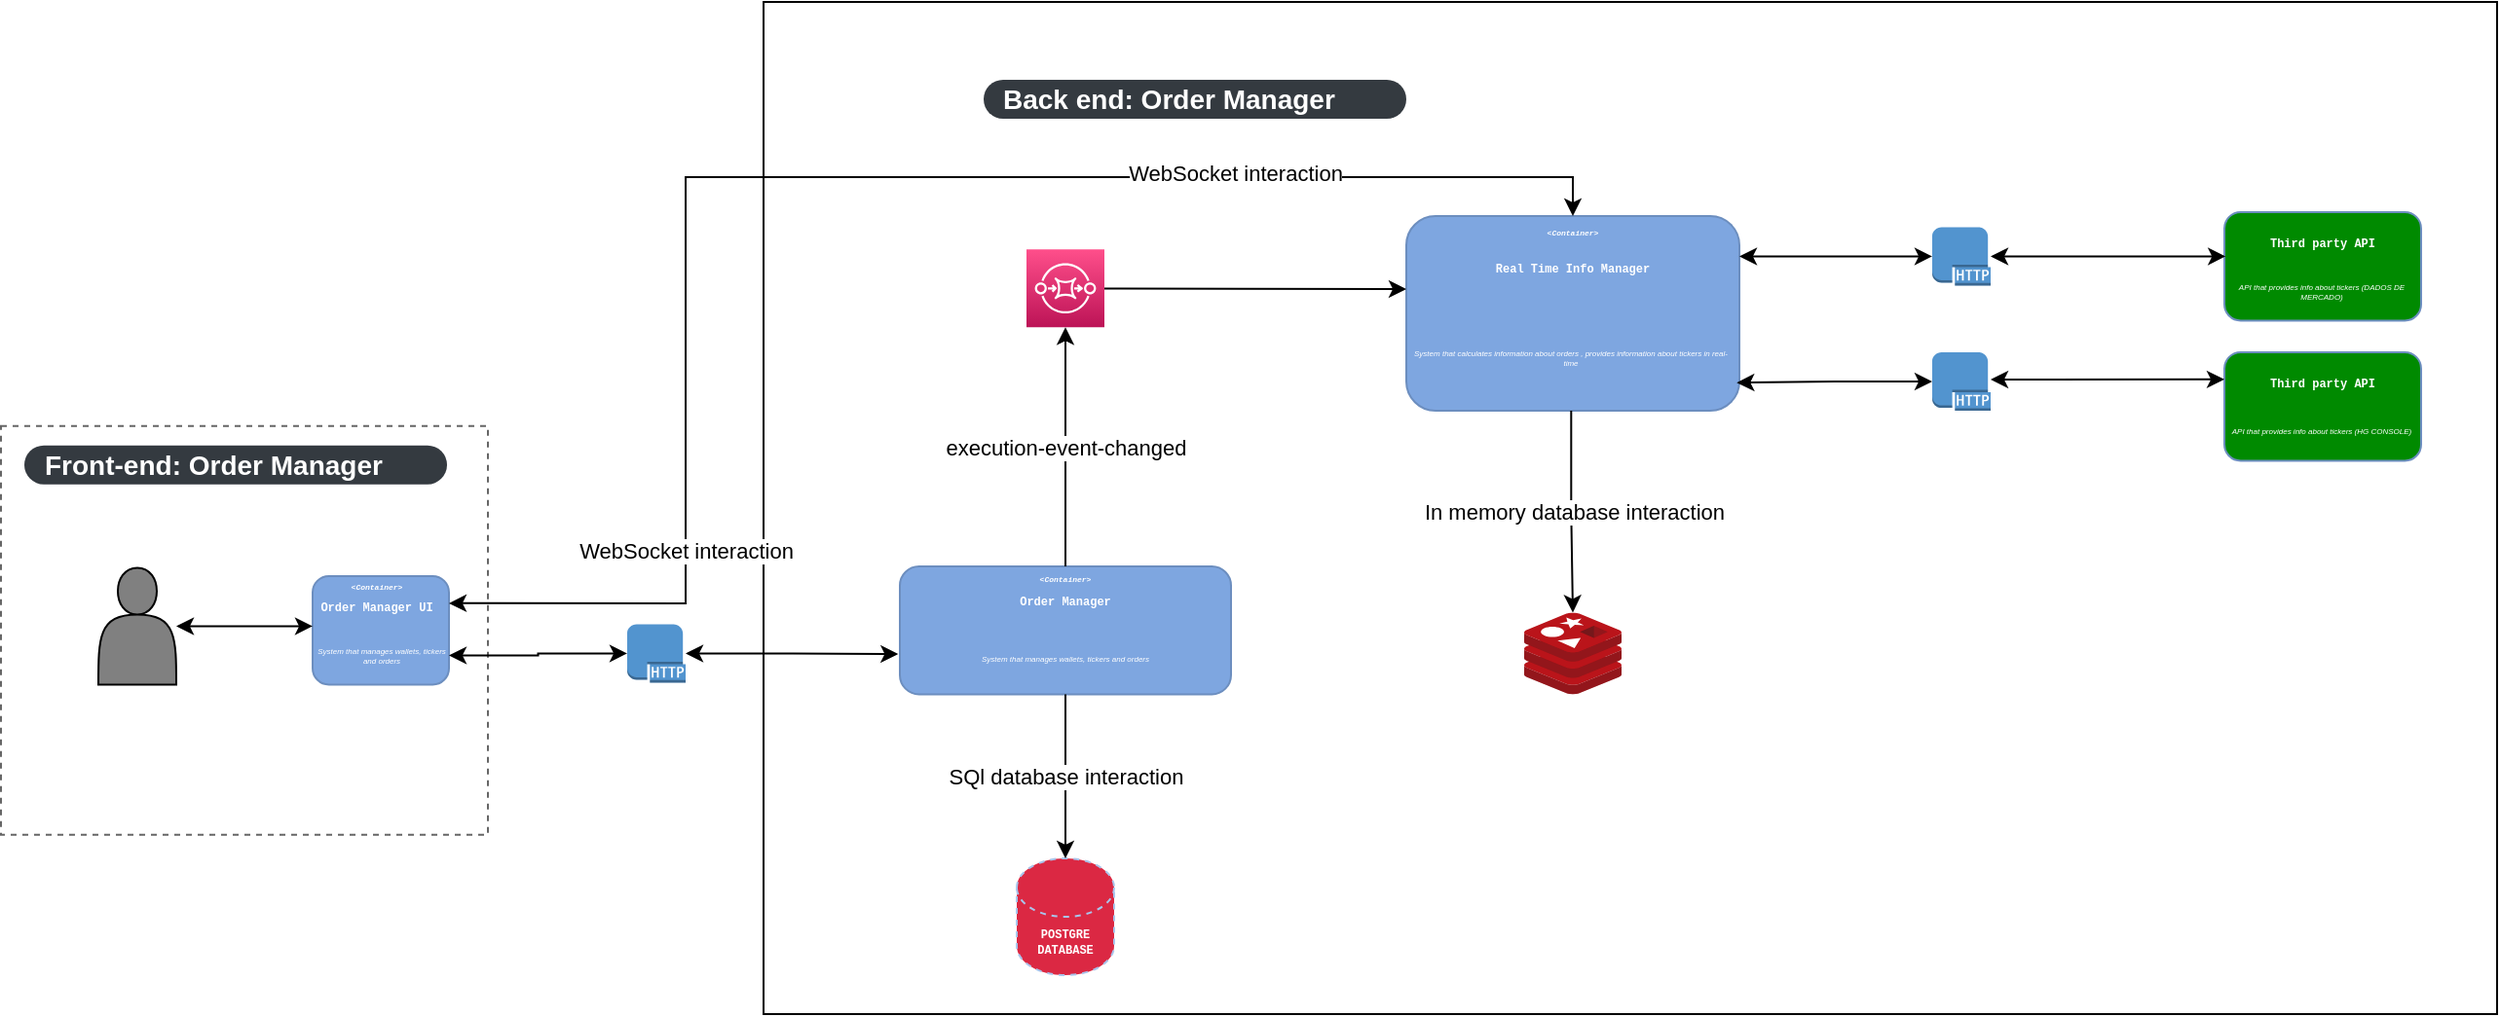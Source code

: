 <mxfile version="20.7.4" type="device"><diagram id="G8-z9XxRLCdR_GGqDWJ_" name="UML"><mxGraphModel dx="1728" dy="-444" grid="1" gridSize="10" guides="1" tooltips="1" connect="1" arrows="1" fold="1" page="1" pageScale="1" pageWidth="827" pageHeight="1169" math="0" shadow="0"><root><mxCell id="0"/><mxCell id="1" parent="0"/><mxCell id="R6V5apMmHm2lomPGDJpe-30" value="" style="rounded=0;whiteSpace=wrap;html=1;" vertex="1" parent="1"><mxGeometry x="680" y="1590" width="890" height="520" as="geometry"/></mxCell><mxCell id="QPstVVdOQ1XcHwnL6DTK-19" value="&lt;span style=&quot;font-size: 6px;&quot;&gt;&lt;b&gt;POSTGRE&lt;br&gt;DATABASE&lt;/b&gt;&lt;/span&gt;" style="shape=cylinder3;whiteSpace=wrap;html=1;boundedLbl=1;backgroundOutline=1;size=15;dashed=1;fontFamily=Courier New;fontSize=4;fontColor=#FFFFFF;fillColor=#DB2843;strokeColor=#A9C4EB;align=center;" parent="1" vertex="1"><mxGeometry x="810" y="2030" width="50" height="60" as="geometry"/></mxCell><mxCell id="QPstVVdOQ1XcHwnL6DTK-21" value="" style="group" parent="1" vertex="1" connectable="0"><mxGeometry x="1010" y="1700" width="171" height="100" as="geometry"/></mxCell><mxCell id="QPstVVdOQ1XcHwnL6DTK-22" value="" style="rounded=1;whiteSpace=wrap;html=1;fillColor=#7EA6E0;strokeColor=#6c8ebf;" parent="QPstVVdOQ1XcHwnL6DTK-21" vertex="1"><mxGeometry width="171" height="100.0" as="geometry"/></mxCell><mxCell id="QPstVVdOQ1XcHwnL6DTK-23" value="&lt;font size=&quot;1&quot; color=&quot;#ffffff&quot; face=&quot;Courier New&quot; style=&quot;&quot;&gt;&lt;b style=&quot;font-size: 6px;&quot;&gt;Real Time Info Manager&lt;/b&gt;&lt;/font&gt;" style="text;html=1;strokeColor=none;fillColor=none;align=center;verticalAlign=middle;whiteSpace=wrap;rounded=0;" parent="QPstVVdOQ1XcHwnL6DTK-21" vertex="1"><mxGeometry y="12.5" width="171" height="25.0" as="geometry"/></mxCell><mxCell id="QPstVVdOQ1XcHwnL6DTK-24" value="&lt;font size=&quot;1&quot; color=&quot;#ffffff&quot; face=&quot;Courier New&quot; style=&quot;&quot;&gt;&lt;b style=&quot;&quot;&gt;&lt;i style=&quot;font-size: 4px;&quot;&gt;&amp;lt;Container&amp;gt;&lt;/i&gt;&lt;/b&gt;&lt;/font&gt;" style="text;html=1;strokeColor=none;fillColor=none;align=center;verticalAlign=middle;whiteSpace=wrap;rounded=0;" parent="QPstVVdOQ1XcHwnL6DTK-21" vertex="1"><mxGeometry width="171" height="12.5" as="geometry"/></mxCell><mxCell id="QPstVVdOQ1XcHwnL6DTK-29" value="&lt;i&gt;System that calculates information about orders , provides information about tickers in real-time&lt;/i&gt;" style="text;html=1;strokeColor=none;fillColor=none;align=center;verticalAlign=middle;whiteSpace=wrap;rounded=0;dashed=1;fontFamily=Helvetica;fontSize=4;fontColor=#FFFFFF;" parent="QPstVVdOQ1XcHwnL6DTK-21" vertex="1"><mxGeometry y="46.15" width="169.307" height="53.85" as="geometry"/></mxCell><mxCell id="ZYw7rnv3LOeR9ePvCMEc-19" value="" style="group" parent="1" vertex="1" connectable="0"><mxGeometry x="1430" y="1698" width="101" height="55.71" as="geometry"/></mxCell><mxCell id="ZYw7rnv3LOeR9ePvCMEc-20" value="" style="rounded=1;whiteSpace=wrap;html=1;fillColor=#008A00;strokeColor=#6c8ebf;" parent="ZYw7rnv3LOeR9ePvCMEc-19" vertex="1"><mxGeometry width="101" height="55.71" as="geometry"/></mxCell><mxCell id="ZYw7rnv3LOeR9ePvCMEc-21" value="&lt;font size=&quot;1&quot; color=&quot;#ffffff&quot; face=&quot;Courier New&quot; style=&quot;&quot;&gt;&lt;b style=&quot;font-size: 6px;&quot;&gt;Third party API&lt;/b&gt;&lt;/font&gt;" style="text;html=1;strokeColor=none;fillColor=none;align=center;verticalAlign=middle;whiteSpace=wrap;rounded=0;" parent="ZYw7rnv3LOeR9ePvCMEc-19" vertex="1"><mxGeometry y="6.964" width="101" height="13.927" as="geometry"/></mxCell><mxCell id="ZYw7rnv3LOeR9ePvCMEc-23" value="&lt;i&gt;API that provides info about tickers (DADOS DE MERCADO)&lt;/i&gt;" style="text;html=1;strokeColor=none;fillColor=none;align=center;verticalAlign=middle;whiteSpace=wrap;rounded=0;dashed=1;fontFamily=Helvetica;fontSize=4;fontColor=#FFFFFF;" parent="ZYw7rnv3LOeR9ePvCMEc-19" vertex="1"><mxGeometry y="25.71" width="100" height="30" as="geometry"/></mxCell><mxCell id="j_ZHUDLepbIBqZkPZ3a7-14" value="Back end: Order Manager" style="rounded=1;whiteSpace=wrap;html=1;arcSize=50;strokeColor=none;strokeWidth=1;fillColor=#343A40;fontColor=#ffffff;whiteSpace=wrap;align=left;verticalAlign=middle;spacingLeft=0;fontStyle=1;fontSize=14;spacing=10;dashed=1;" parent="1" vertex="1"><mxGeometry x="793" y="1630" width="217" height="20" as="geometry"/></mxCell><mxCell id="j_ZHUDLepbIBqZkPZ3a7-31" value="" style="rounded=0;whiteSpace=wrap;html=1;fontSize=4;fillColor=none;dashed=1;fontColor=#666666;strokeColor=#666666;" parent="1" vertex="1"><mxGeometry x="288.5" y="1807.86" width="250" height="210" as="geometry"/></mxCell><mxCell id="j_ZHUDLepbIBqZkPZ3a7-61" value="Front-end: Order Manager" style="rounded=1;whiteSpace=wrap;html=1;arcSize=50;strokeColor=none;strokeWidth=1;fillColor=#343A40;fontColor=#ffffff;whiteSpace=wrap;align=left;verticalAlign=middle;spacingLeft=0;fontStyle=1;fontSize=14;spacing=10;dashed=1;" parent="1" vertex="1"><mxGeometry x="300.5" y="1817.86" width="217" height="20" as="geometry"/></mxCell><mxCell id="j_ZHUDLepbIBqZkPZ3a7-63" value="" style="group" parent="1" vertex="1" connectable="0"><mxGeometry x="448.5" y="1885.01" width="70" height="55.71" as="geometry"/></mxCell><mxCell id="j_ZHUDLepbIBqZkPZ3a7-34" value="" style="rounded=1;whiteSpace=wrap;html=1;fillColor=#7EA6E0;strokeColor=#6c8ebf;" parent="j_ZHUDLepbIBqZkPZ3a7-63" vertex="1"><mxGeometry width="70" height="55.71" as="geometry"/></mxCell><mxCell id="j_ZHUDLepbIBqZkPZ3a7-35" value="&lt;font size=&quot;1&quot; color=&quot;#ffffff&quot; face=&quot;Courier New&quot; style=&quot;&quot;&gt;&lt;b style=&quot;font-size: 6px;&quot;&gt;Order Manager UI&lt;/b&gt;&lt;/font&gt;" style="text;html=1;strokeColor=none;fillColor=none;align=center;verticalAlign=middle;whiteSpace=wrap;rounded=0;" parent="j_ZHUDLepbIBqZkPZ3a7-63" vertex="1"><mxGeometry y="6.964" width="64.6" height="13.927" as="geometry"/></mxCell><mxCell id="j_ZHUDLepbIBqZkPZ3a7-36" value="&lt;font size=&quot;1&quot; color=&quot;#ffffff&quot; face=&quot;Courier New&quot; style=&quot;&quot;&gt;&lt;b style=&quot;&quot;&gt;&lt;i style=&quot;font-size: 4px;&quot;&gt;&amp;lt;Container&amp;gt;&lt;/i&gt;&lt;/b&gt;&lt;/font&gt;" style="text;html=1;strokeColor=none;fillColor=none;align=center;verticalAlign=middle;whiteSpace=wrap;rounded=0;" parent="j_ZHUDLepbIBqZkPZ3a7-63" vertex="1"><mxGeometry width="64.6" height="6.964" as="geometry"/></mxCell><mxCell id="j_ZHUDLepbIBqZkPZ3a7-37" value="&lt;i&gt;&lt;font color=&quot;#ffffff&quot;&gt;System that manages wallets, tickers and orders&lt;/font&gt;&lt;/i&gt;" style="text;html=1;strokeColor=none;fillColor=none;align=center;verticalAlign=middle;whiteSpace=wrap;rounded=0;dashed=1;fontFamily=Helvetica;fontSize=4;fontColor=#666666;" parent="j_ZHUDLepbIBqZkPZ3a7-63" vertex="1"><mxGeometry y="25.71" width="70" height="30" as="geometry"/></mxCell><mxCell id="j_ZHUDLepbIBqZkPZ3a7-78" style="edgeStyle=entityRelationEdgeStyle;rounded=0;orthogonalLoop=1;jettySize=auto;html=1;entryX=0;entryY=0;entryDx=0;entryDy=0;fontSize=16;fontColor=#666666;startArrow=classic;startFill=1;elbow=vertical;" parent="1" source="j_ZHUDLepbIBqZkPZ3a7-76" target="j_ZHUDLepbIBqZkPZ3a7-37" edge="1"><mxGeometry relative="1" as="geometry"/></mxCell><mxCell id="j_ZHUDLepbIBqZkPZ3a7-76" value="" style="shape=actor;whiteSpace=wrap;html=1;rounded=0;strokeColor=default;fontSize=16;fontColor=#666666;fillColor=#808080;" parent="1" vertex="1"><mxGeometry x="338.5" y="1880.72" width="40" height="60" as="geometry"/></mxCell><mxCell id="IbCL7foB4Mhcm8tWdogY-5" value="" style="group" parent="1" vertex="1" connectable="0"><mxGeometry x="1430" y="1770" width="101" height="55.71" as="geometry"/></mxCell><mxCell id="IbCL7foB4Mhcm8tWdogY-6" value="" style="rounded=1;whiteSpace=wrap;html=1;fillColor=#008A00;strokeColor=#6c8ebf;" parent="IbCL7foB4Mhcm8tWdogY-5" vertex="1"><mxGeometry width="101" height="55.71" as="geometry"/></mxCell><mxCell id="IbCL7foB4Mhcm8tWdogY-7" value="&lt;font size=&quot;1&quot; color=&quot;#ffffff&quot; face=&quot;Courier New&quot; style=&quot;&quot;&gt;&lt;b style=&quot;font-size: 6px;&quot;&gt;Third party API&lt;/b&gt;&lt;/font&gt;" style="text;html=1;strokeColor=none;fillColor=none;align=center;verticalAlign=middle;whiteSpace=wrap;rounded=0;" parent="IbCL7foB4Mhcm8tWdogY-5" vertex="1"><mxGeometry y="6.964" width="101" height="13.927" as="geometry"/></mxCell><mxCell id="IbCL7foB4Mhcm8tWdogY-8" value="&lt;i&gt;API that provides info about tickers (HG CONSOLE)&lt;/i&gt;" style="text;html=1;strokeColor=none;fillColor=none;align=center;verticalAlign=middle;whiteSpace=wrap;rounded=0;dashed=1;fontFamily=Helvetica;fontSize=4;fontColor=#FFFFFF;" parent="IbCL7foB4Mhcm8tWdogY-5" vertex="1"><mxGeometry y="25.71" width="100" height="30" as="geometry"/></mxCell><mxCell id="R6V5apMmHm2lomPGDJpe-14" style="edgeStyle=orthogonalEdgeStyle;rounded=0;orthogonalLoop=1;jettySize=auto;html=1;entryX=0;entryY=1;entryDx=0;entryDy=0;" edge="1" parent="1" source="R6V5apMmHm2lomPGDJpe-1" target="QPstVVdOQ1XcHwnL6DTK-23"><mxGeometry relative="1" as="geometry"><Array as="points"><mxPoint x="863" y="1737"/><mxPoint x="1020" y="1738"/></Array></mxGeometry></mxCell><mxCell id="R6V5apMmHm2lomPGDJpe-1" value="" style="sketch=0;points=[[0,0,0],[0.25,0,0],[0.5,0,0],[0.75,0,0],[1,0,0],[0,1,0],[0.25,1,0],[0.5,1,0],[0.75,1,0],[1,1,0],[0,0.25,0],[0,0.5,0],[0,0.75,0],[1,0.25,0],[1,0.5,0],[1,0.75,0]];outlineConnect=0;fontColor=#232F3E;gradientColor=#FF4F8B;gradientDirection=north;fillColor=#BC1356;strokeColor=#ffffff;dashed=0;verticalLabelPosition=bottom;verticalAlign=top;align=center;html=1;fontSize=12;fontStyle=0;aspect=fixed;shape=mxgraph.aws4.resourceIcon;resIcon=mxgraph.aws4.sqs;" vertex="1" parent="1"><mxGeometry x="815" y="1717.15" width="40" height="40" as="geometry"/></mxCell><mxCell id="R6V5apMmHm2lomPGDJpe-2" value="" style="group" vertex="1" connectable="0" parent="1"><mxGeometry x="750" y="1880" width="170" height="65.71" as="geometry"/></mxCell><mxCell id="QPstVVdOQ1XcHwnL6DTK-15" value="" style="rounded=1;whiteSpace=wrap;html=1;fillColor=#7EA6E0;strokeColor=#6c8ebf;" parent="R6V5apMmHm2lomPGDJpe-2" vertex="1"><mxGeometry width="170" height="65.71" as="geometry"/></mxCell><mxCell id="QPstVVdOQ1XcHwnL6DTK-16" value="&lt;font size=&quot;1&quot; color=&quot;#ffffff&quot; face=&quot;Courier New&quot; style=&quot;&quot;&gt;&lt;b style=&quot;font-size: 6px;&quot;&gt;Order Manager&lt;/b&gt;&lt;/font&gt;" style="text;html=1;strokeColor=none;fillColor=none;align=center;verticalAlign=middle;whiteSpace=wrap;rounded=0;" parent="R6V5apMmHm2lomPGDJpe-2" vertex="1"><mxGeometry y="8.209" width="170" height="16.43" as="geometry"/></mxCell><mxCell id="QPstVVdOQ1XcHwnL6DTK-17" value="&lt;font size=&quot;1&quot; color=&quot;#ffffff&quot; face=&quot;Courier New&quot; style=&quot;&quot;&gt;&lt;b style=&quot;&quot;&gt;&lt;i style=&quot;font-size: 4px;&quot;&gt;&amp;lt;Container&amp;gt;&lt;/i&gt;&lt;/b&gt;&lt;/font&gt;" style="text;html=1;strokeColor=none;fillColor=none;align=center;verticalAlign=middle;whiteSpace=wrap;rounded=0;" parent="R6V5apMmHm2lomPGDJpe-2" vertex="1"><mxGeometry width="170" height="8.209" as="geometry"/></mxCell><mxCell id="QPstVVdOQ1XcHwnL6DTK-27" value="&lt;i&gt;&lt;font color=&quot;#ffffff&quot;&gt;System that manages wallets, tickers and orders&lt;/font&gt;&lt;/i&gt;" style="text;html=1;strokeColor=none;fillColor=none;align=center;verticalAlign=middle;whiteSpace=wrap;rounded=0;dashed=1;fontFamily=Helvetica;fontSize=4;fontColor=#666666;" parent="R6V5apMmHm2lomPGDJpe-2" vertex="1"><mxGeometry y="30.325" width="170" height="35.385" as="geometry"/></mxCell><mxCell id="R6V5apMmHm2lomPGDJpe-4" value="SQl database interaction" style="edgeStyle=orthogonalEdgeStyle;rounded=0;orthogonalLoop=1;jettySize=auto;html=1;entryX=0.5;entryY=0;entryDx=0;entryDy=0;entryPerimeter=0;" edge="1" parent="1" source="QPstVVdOQ1XcHwnL6DTK-27" target="QPstVVdOQ1XcHwnL6DTK-19"><mxGeometry relative="1" as="geometry"><Array as="points"><mxPoint x="835" y="1970"/><mxPoint x="835" y="1970"/></Array></mxGeometry></mxCell><mxCell id="R6V5apMmHm2lomPGDJpe-5" value="execution-event-changed" style="edgeStyle=orthogonalEdgeStyle;rounded=0;orthogonalLoop=1;jettySize=auto;html=1;entryX=0.5;entryY=1;entryDx=0;entryDy=0;entryPerimeter=0;" edge="1" parent="1" source="QPstVVdOQ1XcHwnL6DTK-17" target="R6V5apMmHm2lomPGDJpe-1"><mxGeometry relative="1" as="geometry"/></mxCell><mxCell id="R6V5apMmHm2lomPGDJpe-6" value="" style="sketch=0;aspect=fixed;html=1;points=[];align=center;image;fontSize=12;image=img/lib/mscae/Cache_Redis_Product.svg;" vertex="1" parent="1"><mxGeometry x="1070.5" y="1903.71" width="50" height="42" as="geometry"/></mxCell><mxCell id="R6V5apMmHm2lomPGDJpe-8" value="In memory database interaction" style="edgeStyle=orthogonalEdgeStyle;rounded=0;orthogonalLoop=1;jettySize=auto;html=1;" edge="1" parent="1" source="QPstVVdOQ1XcHwnL6DTK-29" target="R6V5apMmHm2lomPGDJpe-6"><mxGeometry relative="1" as="geometry"/></mxCell><mxCell id="R6V5apMmHm2lomPGDJpe-12" style="edgeStyle=orthogonalEdgeStyle;rounded=0;orthogonalLoop=1;jettySize=auto;html=1;entryX=0.006;entryY=0.408;entryDx=0;entryDy=0;entryPerimeter=0;startArrow=classic;startFill=1;" edge="1" parent="1" source="R6V5apMmHm2lomPGDJpe-10" target="ZYw7rnv3LOeR9ePvCMEc-20"><mxGeometry relative="1" as="geometry"/></mxCell><mxCell id="R6V5apMmHm2lomPGDJpe-10" value="" style="outlineConnect=0;dashed=0;verticalLabelPosition=bottom;verticalAlign=top;align=center;html=1;shape=mxgraph.aws3.http_protocol;fillColor=#5294CF;gradientColor=none;" vertex="1" parent="1"><mxGeometry x="1280" y="1705.71" width="30" height="30" as="geometry"/></mxCell><mxCell id="R6V5apMmHm2lomPGDJpe-11" style="edgeStyle=orthogonalEdgeStyle;rounded=0;orthogonalLoop=1;jettySize=auto;html=1;entryX=0;entryY=0.5;entryDx=0;entryDy=0;entryPerimeter=0;startArrow=classic;startFill=1;" edge="1" parent="1" source="QPstVVdOQ1XcHwnL6DTK-23" target="R6V5apMmHm2lomPGDJpe-10"><mxGeometry relative="1" as="geometry"><Array as="points"><mxPoint x="1236" y="1720"/></Array></mxGeometry></mxCell><mxCell id="R6V5apMmHm2lomPGDJpe-19" style="edgeStyle=orthogonalEdgeStyle;rounded=0;orthogonalLoop=1;jettySize=auto;html=1;entryX=0;entryY=0.5;entryDx=0;entryDy=0;startArrow=classic;startFill=1;" edge="1" parent="1" source="R6V5apMmHm2lomPGDJpe-15" target="IbCL7foB4Mhcm8tWdogY-7"><mxGeometry relative="1" as="geometry"><Array as="points"><mxPoint x="1340" y="1784"/><mxPoint x="1340" y="1784"/></Array></mxGeometry></mxCell><mxCell id="R6V5apMmHm2lomPGDJpe-24" style="edgeStyle=orthogonalEdgeStyle;rounded=0;orthogonalLoop=1;jettySize=auto;html=1;entryX=1.002;entryY=0.732;entryDx=0;entryDy=0;entryPerimeter=0;startArrow=classic;startFill=1;" edge="1" parent="1" source="R6V5apMmHm2lomPGDJpe-15" target="QPstVVdOQ1XcHwnL6DTK-29"><mxGeometry relative="1" as="geometry"/></mxCell><mxCell id="R6V5apMmHm2lomPGDJpe-15" value="" style="outlineConnect=0;dashed=0;verticalLabelPosition=bottom;verticalAlign=top;align=center;html=1;shape=mxgraph.aws3.http_protocol;fillColor=#5294CF;gradientColor=none;" vertex="1" parent="1"><mxGeometry x="1280" y="1770" width="30" height="30" as="geometry"/></mxCell><mxCell id="R6V5apMmHm2lomPGDJpe-25" style="edgeStyle=orthogonalEdgeStyle;rounded=0;orthogonalLoop=1;jettySize=auto;html=1;entryX=-0.005;entryY=0.415;entryDx=0;entryDy=0;entryPerimeter=0;startArrow=classic;startFill=1;" edge="1" parent="1" source="R6V5apMmHm2lomPGDJpe-20" target="QPstVVdOQ1XcHwnL6DTK-27"><mxGeometry relative="1" as="geometry"/></mxCell><mxCell id="R6V5apMmHm2lomPGDJpe-20" value="" style="outlineConnect=0;dashed=0;verticalLabelPosition=bottom;verticalAlign=top;align=center;html=1;shape=mxgraph.aws3.http_protocol;fillColor=#5294CF;gradientColor=none;" vertex="1" parent="1"><mxGeometry x="610" y="1909.71" width="30" height="30" as="geometry"/></mxCell><mxCell id="R6V5apMmHm2lomPGDJpe-26" style="edgeStyle=orthogonalEdgeStyle;rounded=0;orthogonalLoop=1;jettySize=auto;html=1;entryX=0;entryY=0.5;entryDx=0;entryDy=0;entryPerimeter=0;startArrow=classic;startFill=1;" edge="1" parent="1" source="j_ZHUDLepbIBqZkPZ3a7-37" target="R6V5apMmHm2lomPGDJpe-20"><mxGeometry relative="1" as="geometry"/></mxCell><mxCell id="R6V5apMmHm2lomPGDJpe-27" style="edgeStyle=orthogonalEdgeStyle;rounded=0;orthogonalLoop=1;jettySize=auto;html=1;exitX=1;exitY=0.25;exitDx=0;exitDy=0;entryX=0.5;entryY=0;entryDx=0;entryDy=0;startArrow=classic;startFill=1;" edge="1" parent="1" source="j_ZHUDLepbIBqZkPZ3a7-34" target="QPstVVdOQ1XcHwnL6DTK-24"><mxGeometry relative="1" as="geometry"><Array as="points"><mxPoint x="530" y="1899"/><mxPoint x="640" y="1899"/><mxPoint x="640" y="1680"/><mxPoint x="1096" y="1680"/></Array></mxGeometry></mxCell><mxCell id="R6V5apMmHm2lomPGDJpe-28" value="WebSocket interaction" style="edgeLabel;html=1;align=center;verticalAlign=middle;resizable=0;points=[];" vertex="1" connectable="0" parent="R6V5apMmHm2lomPGDJpe-27"><mxGeometry x="-0.636" relative="1" as="geometry"><mxPoint as="offset"/></mxGeometry></mxCell><mxCell id="R6V5apMmHm2lomPGDJpe-29" value="WebSocket interaction" style="edgeLabel;html=1;align=center;verticalAlign=middle;resizable=0;points=[];" vertex="1" connectable="0" parent="R6V5apMmHm2lomPGDJpe-27"><mxGeometry x="0.526" y="2" relative="1" as="geometry"><mxPoint as="offset"/></mxGeometry></mxCell></root></mxGraphModel></diagram></mxfile>